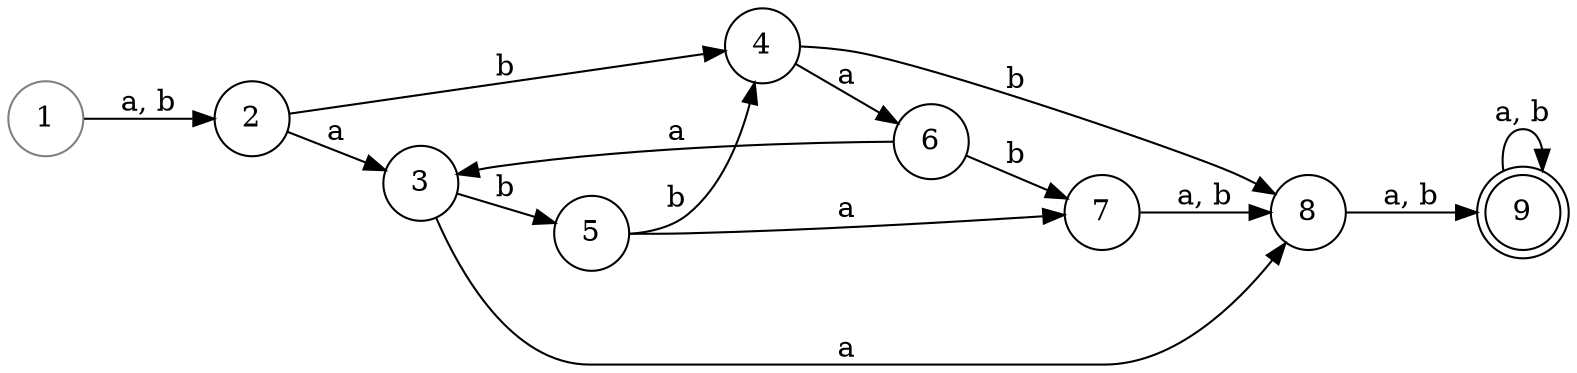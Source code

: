 digraph G{
  rankdir=LR;
  1 [color = "#808080", shape = circle];
  9 [shape = doublecircle];
  node [shape = circle];

  1 -> 2 [label = "a, b"];
  2 -> 3 [label = "a"];
  2 -> 4 [label = "b"];
  3 -> 8 [label = "a"];
  3 -> 5 [label = "b"];
  4 -> 6 [label = "a"];
  4 -> 8 [label = "b"];
  8 -> 9 [label = "a, b"];
  5 -> 7 [label = "a"];
  5 -> 4 [label = "b"];
  6 -> 3 [label = "a"];
  6 -> 7 [label = "b"];
  9 -> 9 [label = "a, b"]; 
  7 -> 8 [label = "a, b"];
}
